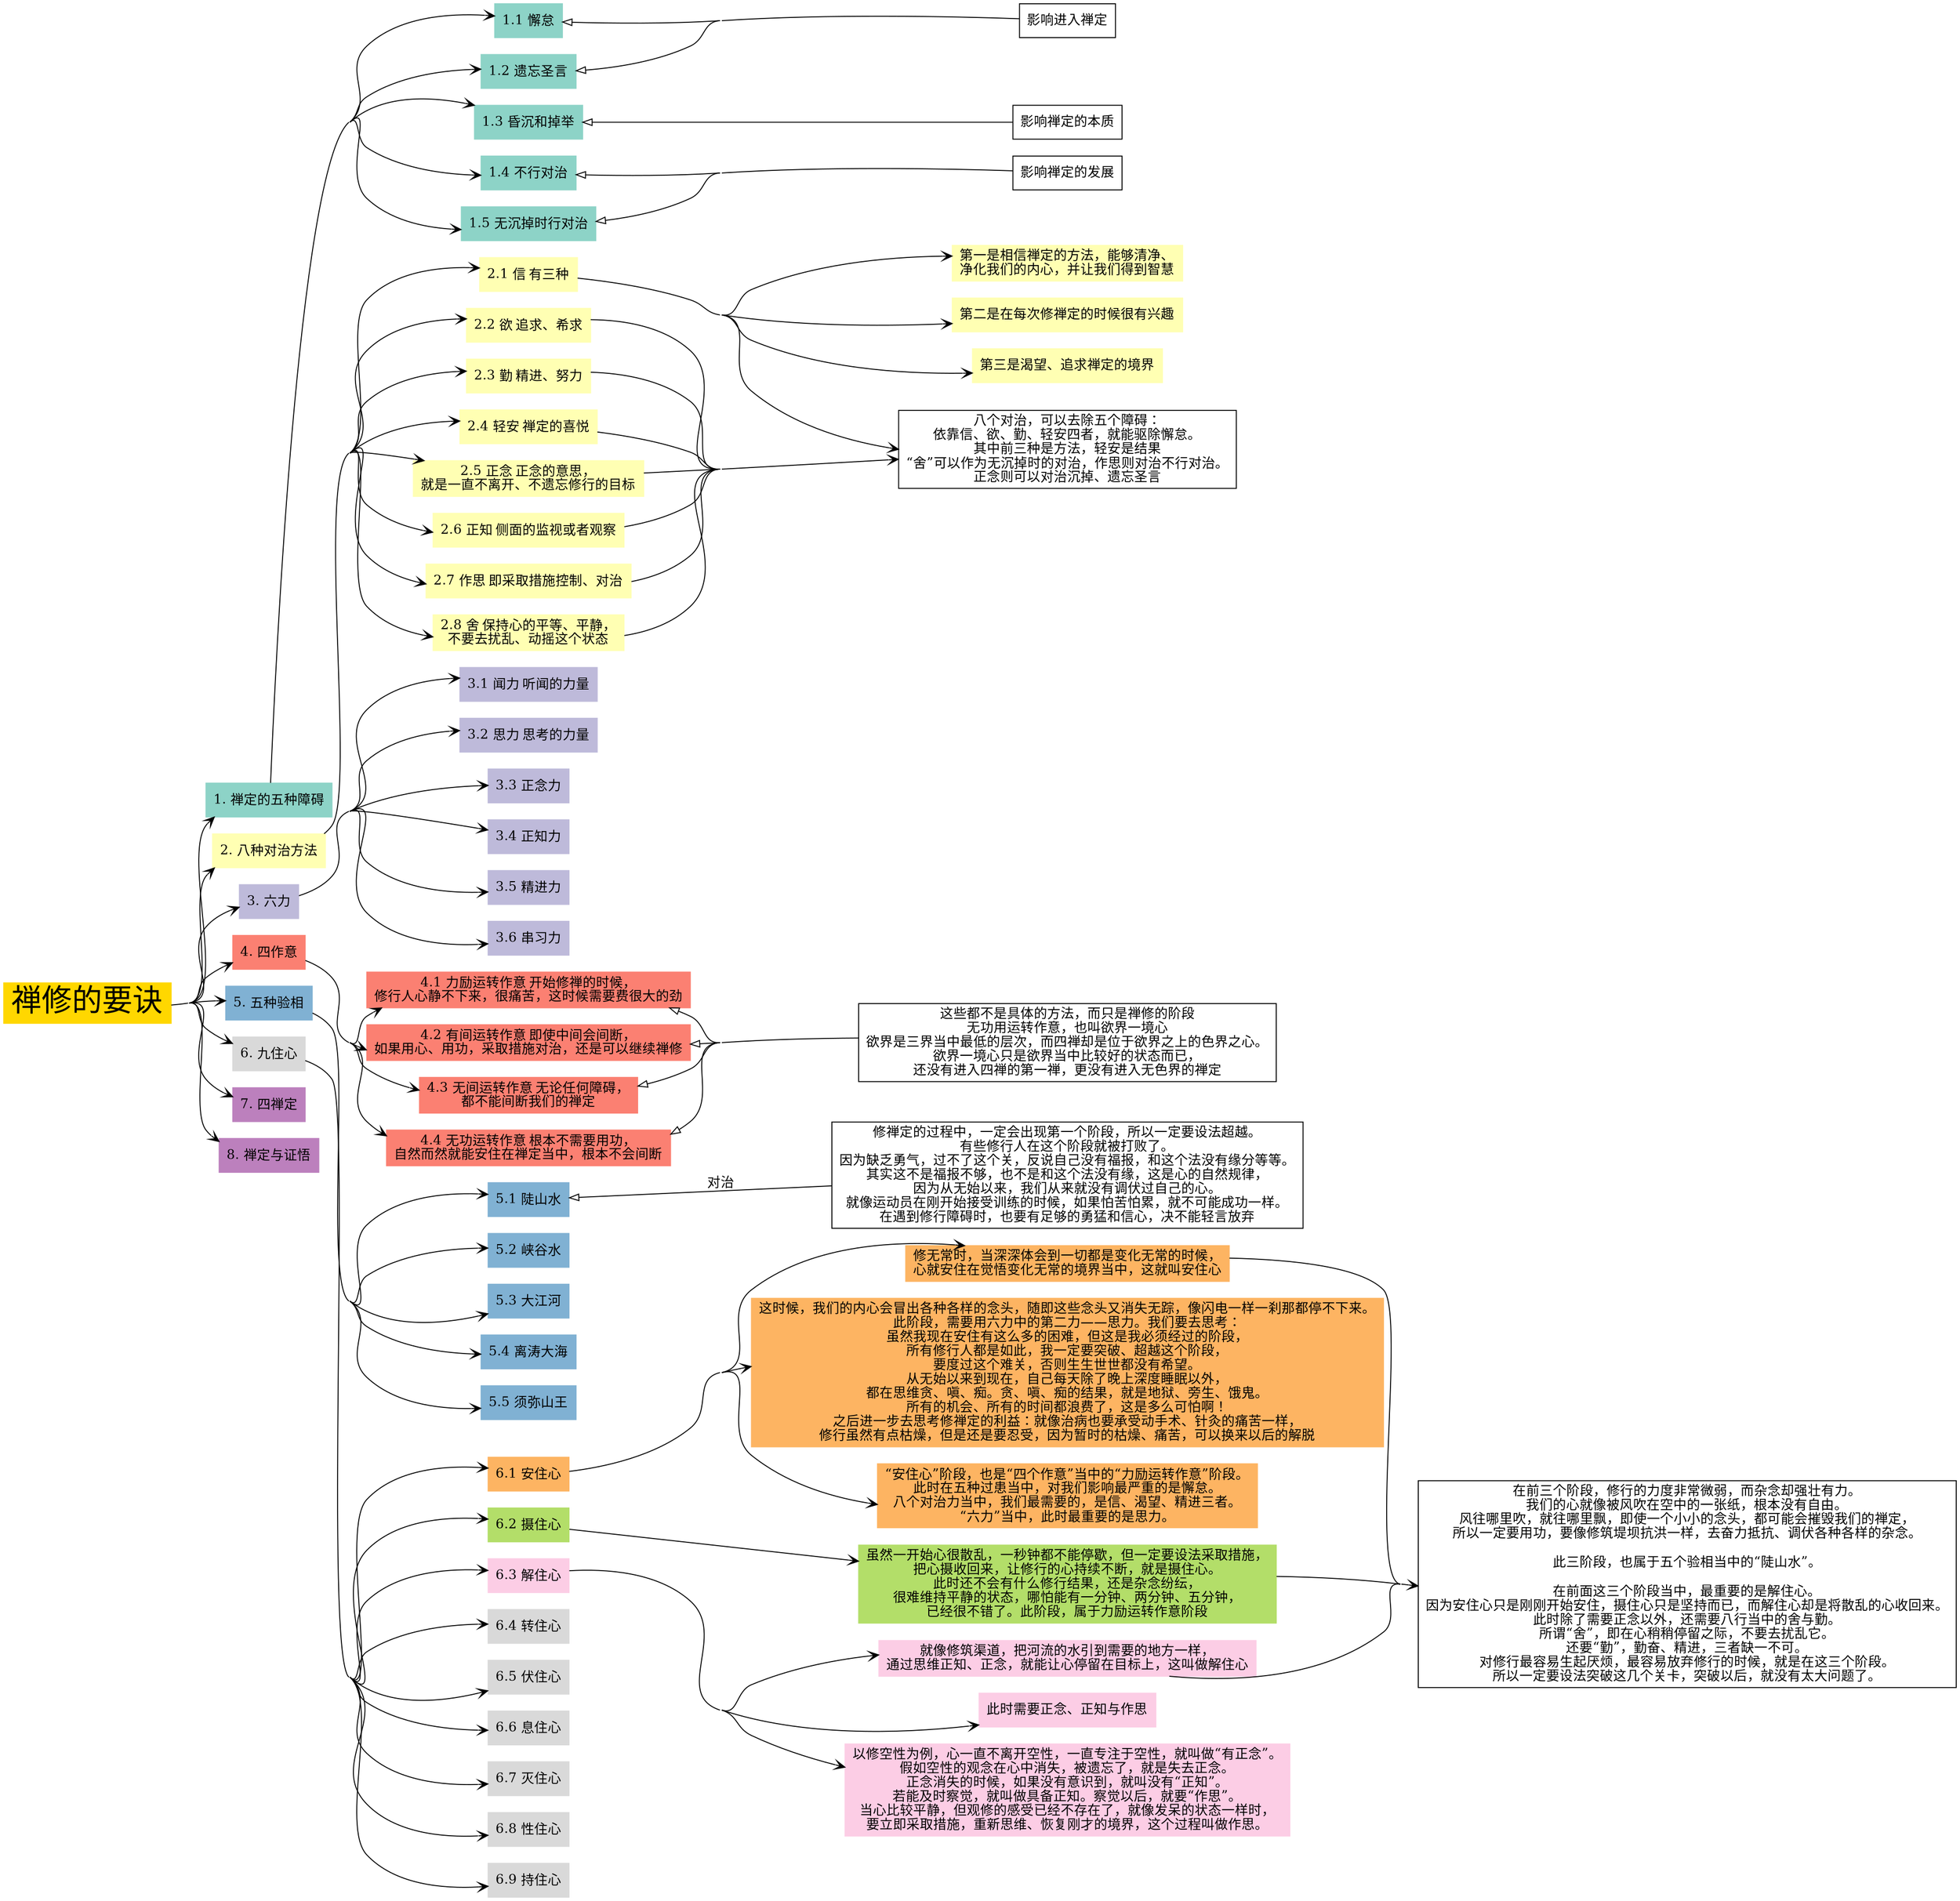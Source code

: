 digraph G {
    rankdir=LR;
    node[shape=box];
	concentrate=true;
	ration=compress;
	size="24,1000";
	aspect=1;
	edge [arrowhead=vee,arrowtail=onormal];
	
	0[label="禅修的要诀"];
	
	1[label="1. 禅定的五种障碍"];
	11[label="1.1 懈怠"];
	12[label="1.2 遗忘圣言"];
	13[label="1.3 昏沉和掉举"];
	14[label="1.4 不行对治"];
	15[label="1.5 无沉掉时行对治"];
		
	0 [style=filled,color=gold, fontsize=32];
	1, 11, 12, 13, 14, 15[style=filled,colorscheme=set312,color=1];
	
	0 -> {1};
	1 -> {11, 12, 13, 14, 15};
	
	a1 [label="影响进入禅定"];
	b1 [label="影响禅定的本质"];
	c1 [label="影响禅定的发展"];
	{11, 12} -> a1 [dir=back];
	13 -> b1 [dir=back];
	{14, 15} -> c1 [dir=back];
	
	2[label="2. 八种对治方法"];
	21[label="2.1 信 有三种"];
	22[label="2.2 欲 追求、希求"];
	23[label="2.3 勤 精进、努力"];
	24[label="2.4 轻安 禅定的喜悦"];
	25[label="2.5 正念 正念的意思，\n就是一直不离开、不遗忘修行的目标"];
	26[label="2.6 正知 侧面的监视或者观察"];
	27[label="2.7 作思 即采取措施控制、对治"];
	28[label="2.8 舍 保持心的平等、平静，\n不要去扰乱、动摇这个状态"];
			
	211[label="第一是相信禅定的方法，能够清净、\n净化我们的内心，并让我们得到智慧"];
	212[label="第二是在每次修禅定的时候很有兴趣"];
	213[label="第三是渴望、追求禅定的境界"];
	
	a2[label="八个对治，可以去除五个障碍：\n依靠信、欲、勤、轻安四者，就能驱除懈怠。\n其中前三种是方法，轻安是结果\n“舍”可以作为无沉掉时的对治，作思则对治不行对治。\n正念则可以对治沉掉、遗忘圣言"];
	
	0 -> {2};
	2 -> {21, 22, 23, 24, 25, 26, 27, 28};
	21 -> {211, 212, 213};	
	2, 21, 22, 23, 24, 25, 26, 27, 28, 211, 212, 213 [style=filled,colorscheme=set312,color=2];
	{21, 22, 23, 24, 25, 26, 27, 28} -> a2 [shape=diamond];
	
	
	3[label="3. 六力"];
	31[label="3.1 闻力 听闻的力量"];
	32[label="3.2 思力 思考的力量"];
	33[label="3.3 正念力"];
	34[label="3.4 正知力"];
	35[label="3.5 精进力"];
	36[label="3.6 串习力"];
	
	0 -> {3};
	3 -> {31, 32, 33, 34, 35, 36};	
	3, 31, 32, 33, 34, 35, 36 [style=filled,colorscheme=set312,color=3];
	
	
	4[label="4. 四作意"];
	41[label="4.1 力励运转作意 开始修禅的时候，\n修行人心静不下来，很痛苦，这时候需要费很大的劲"];
	42[label="4.2 有间运转作意 即使中间会间断，\n如果用心、用功，采取措施对治，还是可以继续禅修"];
	43[label="4.3 无间运转作意 无论任何障碍，\n都不能间断我们的禅定"];
	44[label="4.4 无功运转作意 根本不需要用功，\n自然而然就能安住在禅定当中，根本不会间断"];
	a4[label="这些都不是具体的方法，而只是禅修的阶段\n无功用运转作意，也叫欲界一境心\n欲界是三界当中最低的层次，而四禅却是位于欲界之上的色界之心。\n欲界一境心只是欲界当中比较好的状态而已，\n还没有进入四禅的第一禅，更没有进入无色界的禅定"];
	
	0 -> {4};
	4 -> {41, 42, 43, 44};	
	{41, 42, 43, 44} -> a4 [dir=back];	
	4, 41, 42, 43, 44 [style=filled,colorscheme=set312,color=4];
	
	5[label="5. 五种验相"];
	51[label="5.1 陡山水"];
	52[label="5.2 峡谷水"];
	53[label="5.3 大江河"];
	54[label="5.4 离涛大海"];
	55[label="5.5 须弥山王"];
	a5[label="修禅定的过程中，一定会出现第一个阶段，所以一定要设法超越。\n有些修行人在这个阶段就被打败了。\n因为缺乏勇气，过不了这个关，反说自己没有福报，和这个法没有缘分等等。\n其实这不是福报不够，也不是和这个法没有缘，这是心的自然规律，\n因为从无始以来，我们从来就没有调伏过自己的心。\n就像运动员在刚开始接受训练的时候，如果怕苦怕累，就不可能成功一样。\n在遇到修行障碍时，也要有足够的勇猛和信心，决不能轻言放弃"];
	0 -> {5};
	5 -> {51, 52, 53, 54, 55};	
	5, 51, 52, 53, 54, 55 [style=filled,colorscheme=set312,color=5];
	51 -> a5 [dir=back, label="对治"];
		
	6[label="6. 九住心"];
	61[label="6.1 安住心"];
	62[label="6.2 摄住心"];
	63[label="6.3 解住心"];
	64[label="6.4 转住心"];
	65[label="6.5 伏住心"];
	66[label="6.6 息住心"];
	67[label="6.7 灭住心"];
	68[label="6.8 性住心"];
	69[label="6.9 持住心"];
	
	611[label="修无常时，当深深体会到一切都是变化无常的时候，\n心就安住在觉悟变化无常的境界当中，这就叫安住心"];
	612[label="这时候，我们的内心会冒出各种各样的念头，随即这些念头又消失无踪，像闪电一样一刹那都停不下来。\n此阶段，需要用六力中的第二力——思力。我们要去思考：\n虽然我现在安住有这么多的困难，但这是我必须经过的阶段，\n所有修行人都是如此，我一定要突破、超越这个阶段，\n要度过这个难关，否则生生世世都没有希望。\n从无始以来到现在，自己每天除了晚上深度睡眠以外，\n都在思维贪、嗔、痴。贪、嗔、痴的结果，就是地狱、旁生、饿鬼。\n所有的机会、所有的时间都浪费了，这是多么可怕啊！\n之后进一步去思考修禅定的利益：就像治病也要承受动手术、针灸的痛苦一样，\n修行虽然有点枯燥，但是还是要忍受，因为暂时的枯燥、痛苦，可以换来以后的解脱"];
	613[label="“安住心”阶段，也是“四个作意”当中的“力励运转作意”阶段。\n此时在五种过患当中，对我们影响最严重的是懈怠。\n八个对治力当中，我们最需要的，是信、渴望、精进三者。\n“六力”当中，此时最重要的是思力。"];
	
	621[label="虽然一开始心很散乱，一秒钟都不能停歇，但一定要设法采取措施，\n把心摄收回来，让修行的心持续不断，就是摄住心。\n此时还不会有什么修行结果，还是杂念纷纭，\n很难维持平静的状态，哪怕能有一分钟、两分钟、五分钟，\n已经很不错了。此阶段，属于力励运转作意阶段"];
	
	631[label="就像修筑渠道，把河流的水引到需要的地方一样，\n通过思维正知、正念，就能让心停留在目标上，这叫做解住心"];
	632[label="此时需要正念、正知与作思"];
	633[label="以修空性为例，心一直不离开空性，一直专注于空性，就叫做“有正念”。\n假如空性的观念在心中消失，被遗忘了，就是失去正念。\n正念消失的时候，如果没有意识到，就叫没有“正知”。\n若能及时察觉，就叫做具备正知。察觉以后，就要“作思”。\n当心比较平静，但观修的感受已经不存在了，就像发呆的状态一样时，\n要立即采取措施，重新思维、恢复刚才的境界，这个过程叫做作思。"];
	
	a6[label="在前三个阶段，修行的力度非常微弱，而杂念却强壮有力。\n我们的心就像被风吹在空中的一张纸，根本没有自由。\n风往哪里吹，就往哪里飘，即使一个小小的念头，都可能会摧毁我们的禅定，\n所以一定要用功，要像修筑堤坝抗洪一样，去奋力抵抗、调伏各种各样的杂念。\n\n此三阶段，也属于五个验相当中的“陡山水”。\n\n在前面这三个阶段当中，最重要的是解住心。\n因为安住心只是刚刚开始安住，摄住心只是坚持而已，而解住心却是将散乱的心收回来。\n此时除了需要正念以外，还需要八行当中的舍与勤。\n所谓“舍”，即在心稍稍停留之际，不要去扰乱它。\n还要“勤”，勤奋、精进，三者缺一不可。\n对修行最容易生起厌烦，最容易放弃修行的时候，就是在这三个阶段。\n所以一定要设法突破这几个关卡，突破以后，就没有太大问题了。"];
	
	0 -> {6};
	6 -> {61, 62, 63, 64, 65, 66, 67, 68, 69};	
	61 -> {611, 612, 613};
	62 -> {621};
	63 -> {631, 632, 633};
	{611, 621, 631} -> a6;
	
	61, 611, 612, 613 [style=filled,colorscheme=set312,color=6];
	62, 621 [style=filled,colorscheme=set312,color=7];
	63, 631, 632, 633 [style=filled,colorscheme=set312,color=8];
	6, 64, 65, 66, 67, 68, 69 [style=filled,colorscheme=set312,color=9];
		
	7[label="7. 四禅定"];	
	8[label="8. 禅定与证悟"];
	0 -> {7, 8};	
	7, 8 [style=filled,colorscheme=set312,color=10];
}